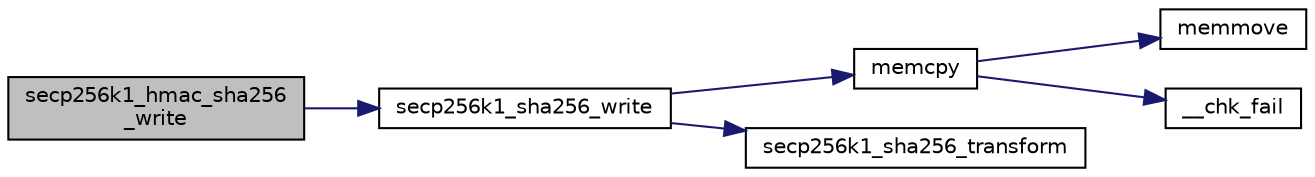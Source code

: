 digraph "secp256k1_hmac_sha256_write"
{
  edge [fontname="Helvetica",fontsize="10",labelfontname="Helvetica",labelfontsize="10"];
  node [fontname="Helvetica",fontsize="10",shape=record];
  rankdir="LR";
  Node21 [label="secp256k1_hmac_sha256\l_write",height=0.2,width=0.4,color="black", fillcolor="grey75", style="filled", fontcolor="black"];
  Node21 -> Node22 [color="midnightblue",fontsize="10",style="solid",fontname="Helvetica"];
  Node22 [label="secp256k1_sha256_write",height=0.2,width=0.4,color="black", fillcolor="white", style="filled",URL="$d2/d64/hash__impl_8h.html#ada7b815d52a8a6f79bafe205983693be"];
  Node22 -> Node23 [color="midnightblue",fontsize="10",style="solid",fontname="Helvetica"];
  Node23 [label="memcpy",height=0.2,width=0.4,color="black", fillcolor="white", style="filled",URL="$d5/d9f/glibc__compat_8cpp.html#a0f46826ab0466591e136db24394923cf"];
  Node23 -> Node24 [color="midnightblue",fontsize="10",style="solid",fontname="Helvetica"];
  Node24 [label="memmove",height=0.2,width=0.4,color="black", fillcolor="white", style="filled",URL="$d5/d9f/glibc__compat_8cpp.html#a9778d49e9029dd75bc53ecbbf9f5e9a1"];
  Node23 -> Node25 [color="midnightblue",fontsize="10",style="solid",fontname="Helvetica"];
  Node25 [label="__chk_fail",height=0.2,width=0.4,color="black", fillcolor="white", style="filled",URL="$d5/d9f/glibc__compat_8cpp.html#a424ac71631da5ada2976630ff67051d1"];
  Node22 -> Node26 [color="midnightblue",fontsize="10",style="solid",fontname="Helvetica"];
  Node26 [label="secp256k1_sha256_transform",height=0.2,width=0.4,color="black", fillcolor="white", style="filled",URL="$d2/d64/hash__impl_8h.html#aca0644b78a0554cae2f366702abf0b09",tooltip="Perform one SHA-256 transformation, processing 16 big endian 32-bit words. "];
}
